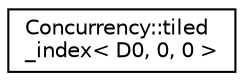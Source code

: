 digraph "Graphical Class Hierarchy"
{
  edge [fontname="Helvetica",fontsize="10",labelfontname="Helvetica",labelfontsize="10"];
  node [fontname="Helvetica",fontsize="10",shape=record];
  rankdir="LR";
  Node1 [label="Concurrency::tiled\l_index\< D0, 0, 0 \>",height=0.2,width=0.4,color="black", fillcolor="white", style="filled",URL="$classConcurrency_1_1tiled__index_3_01D0_00_010_00_010_01_4.html",tooltip="Represents a set of related indices subdivided into 1-, 2-, or 3-dimensional tiles. "];
}
